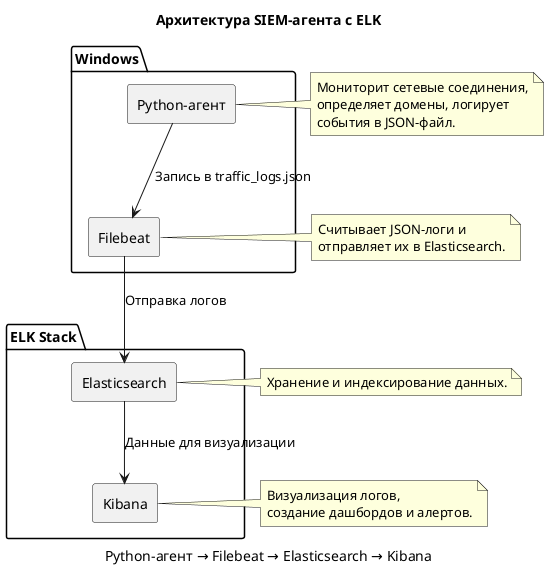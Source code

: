 @startuml
skinparam componentStyle rectangle

package "Windows" {
  [Python-агент] as agent
  [Filebeat] as filebeat
}

package "ELK Stack" {
  [Elasticsearch] as es
  [Kibana] as kibana
}

agent --> filebeat : Запись в traffic_logs.json
filebeat --> es : Отправка логов
es --> kibana : Данные для визуализации

note right of agent
  Мониторит сетевые соединения,
  определяет домены, логирует
  события в JSON-файл.
end note

note right of filebeat
  Считывает JSON-логи и
  отправляет их в Elasticsearch.
end note

note right of es
  Хранение и индексирование данных.
end note

note right of kibana
  Визуализация логов,
  создание дашбордов и алертов.
end note

title Архитектура SIEM-агента с ELK
caption Python-агент → Filebeat → Elasticsearch → Kibana
@enduml